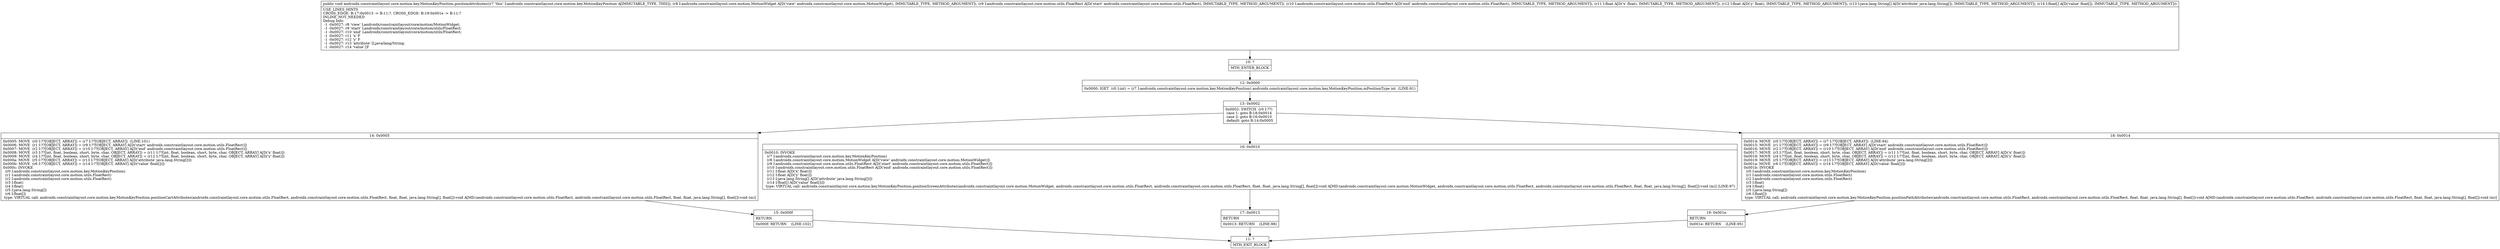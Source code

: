 digraph "CFG forandroidx.constraintlayout.core.motion.key.MotionKeyPosition.positionAttributes(Landroidx\/constraintlayout\/core\/motion\/MotionWidget;Landroidx\/constraintlayout\/core\/motion\/utils\/FloatRect;Landroidx\/constraintlayout\/core\/motion\/utils\/FloatRect;FF[Ljava\/lang\/String;[F)V" {
Node_10 [shape=record,label="{10\:\ ?|MTH_ENTER_BLOCK\l}"];
Node_12 [shape=record,label="{12\:\ 0x0000|0x0000: IGET  (r0 I:int) = (r7 I:androidx.constraintlayout.core.motion.key.MotionKeyPosition) androidx.constraintlayout.core.motion.key.MotionKeyPosition.mPositionType int  (LINE:91)\l}"];
Node_13 [shape=record,label="{13\:\ 0x0002|0x0002: SWITCH  (r0 I:??)\l case 1: goto B:18:0x0014\l case 2: goto B:16:0x0010\l default: goto B:14:0x0005 \l}"];
Node_14 [shape=record,label="{14\:\ 0x0005|0x0005: MOVE  (r0 I:??[OBJECT, ARRAY]) = (r7 I:??[OBJECT, ARRAY])  (LINE:101)\l0x0006: MOVE  (r1 I:??[OBJECT, ARRAY]) = (r9 I:??[OBJECT, ARRAY] A[D('start' androidx.constraintlayout.core.motion.utils.FloatRect)]) \l0x0007: MOVE  (r2 I:??[OBJECT, ARRAY]) = (r10 I:??[OBJECT, ARRAY] A[D('end' androidx.constraintlayout.core.motion.utils.FloatRect)]) \l0x0008: MOVE  (r3 I:??[int, float, boolean, short, byte, char, OBJECT, ARRAY]) = (r11 I:??[int, float, boolean, short, byte, char, OBJECT, ARRAY] A[D('x' float)]) \l0x0009: MOVE  (r4 I:??[int, float, boolean, short, byte, char, OBJECT, ARRAY]) = (r12 I:??[int, float, boolean, short, byte, char, OBJECT, ARRAY] A[D('y' float)]) \l0x000a: MOVE  (r5 I:??[OBJECT, ARRAY]) = (r13 I:??[OBJECT, ARRAY] A[D('attribute' java.lang.String[])]) \l0x000b: MOVE  (r6 I:??[OBJECT, ARRAY]) = (r14 I:??[OBJECT, ARRAY] A[D('value' float[])]) \l0x000c: INVOKE  \l  (r0 I:androidx.constraintlayout.core.motion.key.MotionKeyPosition)\l  (r1 I:androidx.constraintlayout.core.motion.utils.FloatRect)\l  (r2 I:androidx.constraintlayout.core.motion.utils.FloatRect)\l  (r3 I:float)\l  (r4 I:float)\l  (r5 I:java.lang.String[])\l  (r6 I:float[])\l type: VIRTUAL call: androidx.constraintlayout.core.motion.key.MotionKeyPosition.positionCartAttributes(androidx.constraintlayout.core.motion.utils.FloatRect, androidx.constraintlayout.core.motion.utils.FloatRect, float, float, java.lang.String[], float[]):void A[MD:(androidx.constraintlayout.core.motion.utils.FloatRect, androidx.constraintlayout.core.motion.utils.FloatRect, float, float, java.lang.String[], float[]):void (m)]\l}"];
Node_15 [shape=record,label="{15\:\ 0x000f|RETURN\l|0x000f: RETURN    (LINE:102)\l}"];
Node_11 [shape=record,label="{11\:\ ?|MTH_EXIT_BLOCK\l}"];
Node_16 [shape=record,label="{16\:\ 0x0010|0x0010: INVOKE  \l  (r7 I:androidx.constraintlayout.core.motion.key.MotionKeyPosition)\l  (r8 I:androidx.constraintlayout.core.motion.MotionWidget A[D('view' androidx.constraintlayout.core.motion.MotionWidget)])\l  (r9 I:androidx.constraintlayout.core.motion.utils.FloatRect A[D('start' androidx.constraintlayout.core.motion.utils.FloatRect)])\l  (r10 I:androidx.constraintlayout.core.motion.utils.FloatRect A[D('end' androidx.constraintlayout.core.motion.utils.FloatRect)])\l  (r11 I:float A[D('x' float)])\l  (r12 I:float A[D('y' float)])\l  (r13 I:java.lang.String[] A[D('attribute' java.lang.String[])])\l  (r14 I:float[] A[D('value' float[])])\l type: VIRTUAL call: androidx.constraintlayout.core.motion.key.MotionKeyPosition.positionScreenAttributes(androidx.constraintlayout.core.motion.MotionWidget, androidx.constraintlayout.core.motion.utils.FloatRect, androidx.constraintlayout.core.motion.utils.FloatRect, float, float, java.lang.String[], float[]):void A[MD:(androidx.constraintlayout.core.motion.MotionWidget, androidx.constraintlayout.core.motion.utils.FloatRect, androidx.constraintlayout.core.motion.utils.FloatRect, float, float, java.lang.String[], float[]):void (m)] (LINE:97)\l}"];
Node_17 [shape=record,label="{17\:\ 0x0013|RETURN\l|0x0013: RETURN    (LINE:98)\l}"];
Node_18 [shape=record,label="{18\:\ 0x0014|0x0014: MOVE  (r0 I:??[OBJECT, ARRAY]) = (r7 I:??[OBJECT, ARRAY])  (LINE:94)\l0x0015: MOVE  (r1 I:??[OBJECT, ARRAY]) = (r9 I:??[OBJECT, ARRAY] A[D('start' androidx.constraintlayout.core.motion.utils.FloatRect)]) \l0x0016: MOVE  (r2 I:??[OBJECT, ARRAY]) = (r10 I:??[OBJECT, ARRAY] A[D('end' androidx.constraintlayout.core.motion.utils.FloatRect)]) \l0x0017: MOVE  (r3 I:??[int, float, boolean, short, byte, char, OBJECT, ARRAY]) = (r11 I:??[int, float, boolean, short, byte, char, OBJECT, ARRAY] A[D('x' float)]) \l0x0018: MOVE  (r4 I:??[int, float, boolean, short, byte, char, OBJECT, ARRAY]) = (r12 I:??[int, float, boolean, short, byte, char, OBJECT, ARRAY] A[D('y' float)]) \l0x0019: MOVE  (r5 I:??[OBJECT, ARRAY]) = (r13 I:??[OBJECT, ARRAY] A[D('attribute' java.lang.String[])]) \l0x001a: MOVE  (r6 I:??[OBJECT, ARRAY]) = (r14 I:??[OBJECT, ARRAY] A[D('value' float[])]) \l0x001b: INVOKE  \l  (r0 I:androidx.constraintlayout.core.motion.key.MotionKeyPosition)\l  (r1 I:androidx.constraintlayout.core.motion.utils.FloatRect)\l  (r2 I:androidx.constraintlayout.core.motion.utils.FloatRect)\l  (r3 I:float)\l  (r4 I:float)\l  (r5 I:java.lang.String[])\l  (r6 I:float[])\l type: VIRTUAL call: androidx.constraintlayout.core.motion.key.MotionKeyPosition.positionPathAttributes(androidx.constraintlayout.core.motion.utils.FloatRect, androidx.constraintlayout.core.motion.utils.FloatRect, float, float, java.lang.String[], float[]):void A[MD:(androidx.constraintlayout.core.motion.utils.FloatRect, androidx.constraintlayout.core.motion.utils.FloatRect, float, float, java.lang.String[], float[]):void (m)]\l}"];
Node_19 [shape=record,label="{19\:\ 0x001e|RETURN\l|0x001e: RETURN    (LINE:95)\l}"];
MethodNode[shape=record,label="{public void androidx.constraintlayout.core.motion.key.MotionKeyPosition.positionAttributes((r7 'this' I:androidx.constraintlayout.core.motion.key.MotionKeyPosition A[IMMUTABLE_TYPE, THIS]), (r8 I:androidx.constraintlayout.core.motion.MotionWidget A[D('view' androidx.constraintlayout.core.motion.MotionWidget), IMMUTABLE_TYPE, METHOD_ARGUMENT]), (r9 I:androidx.constraintlayout.core.motion.utils.FloatRect A[D('start' androidx.constraintlayout.core.motion.utils.FloatRect), IMMUTABLE_TYPE, METHOD_ARGUMENT]), (r10 I:androidx.constraintlayout.core.motion.utils.FloatRect A[D('end' androidx.constraintlayout.core.motion.utils.FloatRect), IMMUTABLE_TYPE, METHOD_ARGUMENT]), (r11 I:float A[D('x' float), IMMUTABLE_TYPE, METHOD_ARGUMENT]), (r12 I:float A[D('y' float), IMMUTABLE_TYPE, METHOD_ARGUMENT]), (r13 I:java.lang.String[] A[D('attribute' java.lang.String[]), IMMUTABLE_TYPE, METHOD_ARGUMENT]), (r14 I:float[] A[D('value' float[]), IMMUTABLE_TYPE, METHOD_ARGUMENT]))  | USE_LINES_HINTS\lCROSS_EDGE: B:17:0x0013 \-\> B:11:?, CROSS_EDGE: B:19:0x001e \-\> B:11:?\lINLINE_NOT_NEEDED\lDebug Info:\l  \-1 \-0x0027: r8 'view' Landroidx\/constraintlayout\/core\/motion\/MotionWidget;\l  \-1 \-0x0027: r9 'start' Landroidx\/constraintlayout\/core\/motion\/utils\/FloatRect;\l  \-1 \-0x0027: r10 'end' Landroidx\/constraintlayout\/core\/motion\/utils\/FloatRect;\l  \-1 \-0x0027: r11 'x' F\l  \-1 \-0x0027: r12 'y' F\l  \-1 \-0x0027: r13 'attribute' [Ljava\/lang\/String;\l  \-1 \-0x0027: r14 'value' [F\l}"];
MethodNode -> Node_10;Node_10 -> Node_12;
Node_12 -> Node_13;
Node_13 -> Node_14;
Node_13 -> Node_16;
Node_13 -> Node_18;
Node_14 -> Node_15;
Node_15 -> Node_11;
Node_16 -> Node_17;
Node_17 -> Node_11;
Node_18 -> Node_19;
Node_19 -> Node_11;
}

